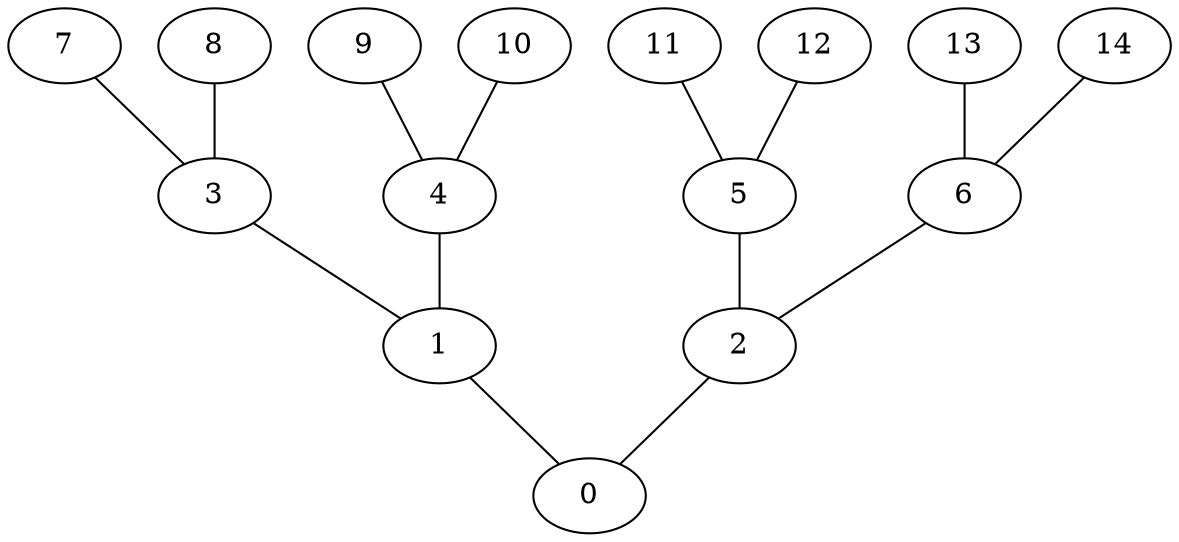 /* Created by igraph 0.7.1 */
graph {
  0;
  1;
  2;
  3;
  4;
  5;
  6;
  7;
  8;
  9;
  10;
  11;
  12;
  13;
  14;

  1 -- 0;
  2 -- 0;
  3 -- 1;
  4 -- 1;
  5 -- 2;
  6 -- 2;
  7 -- 3;
  8 -- 3;
  9 -- 4;
  10 -- 4;
  11 -- 5;
  12 -- 5;
  13 -- 6;
  14 -- 6;
}
